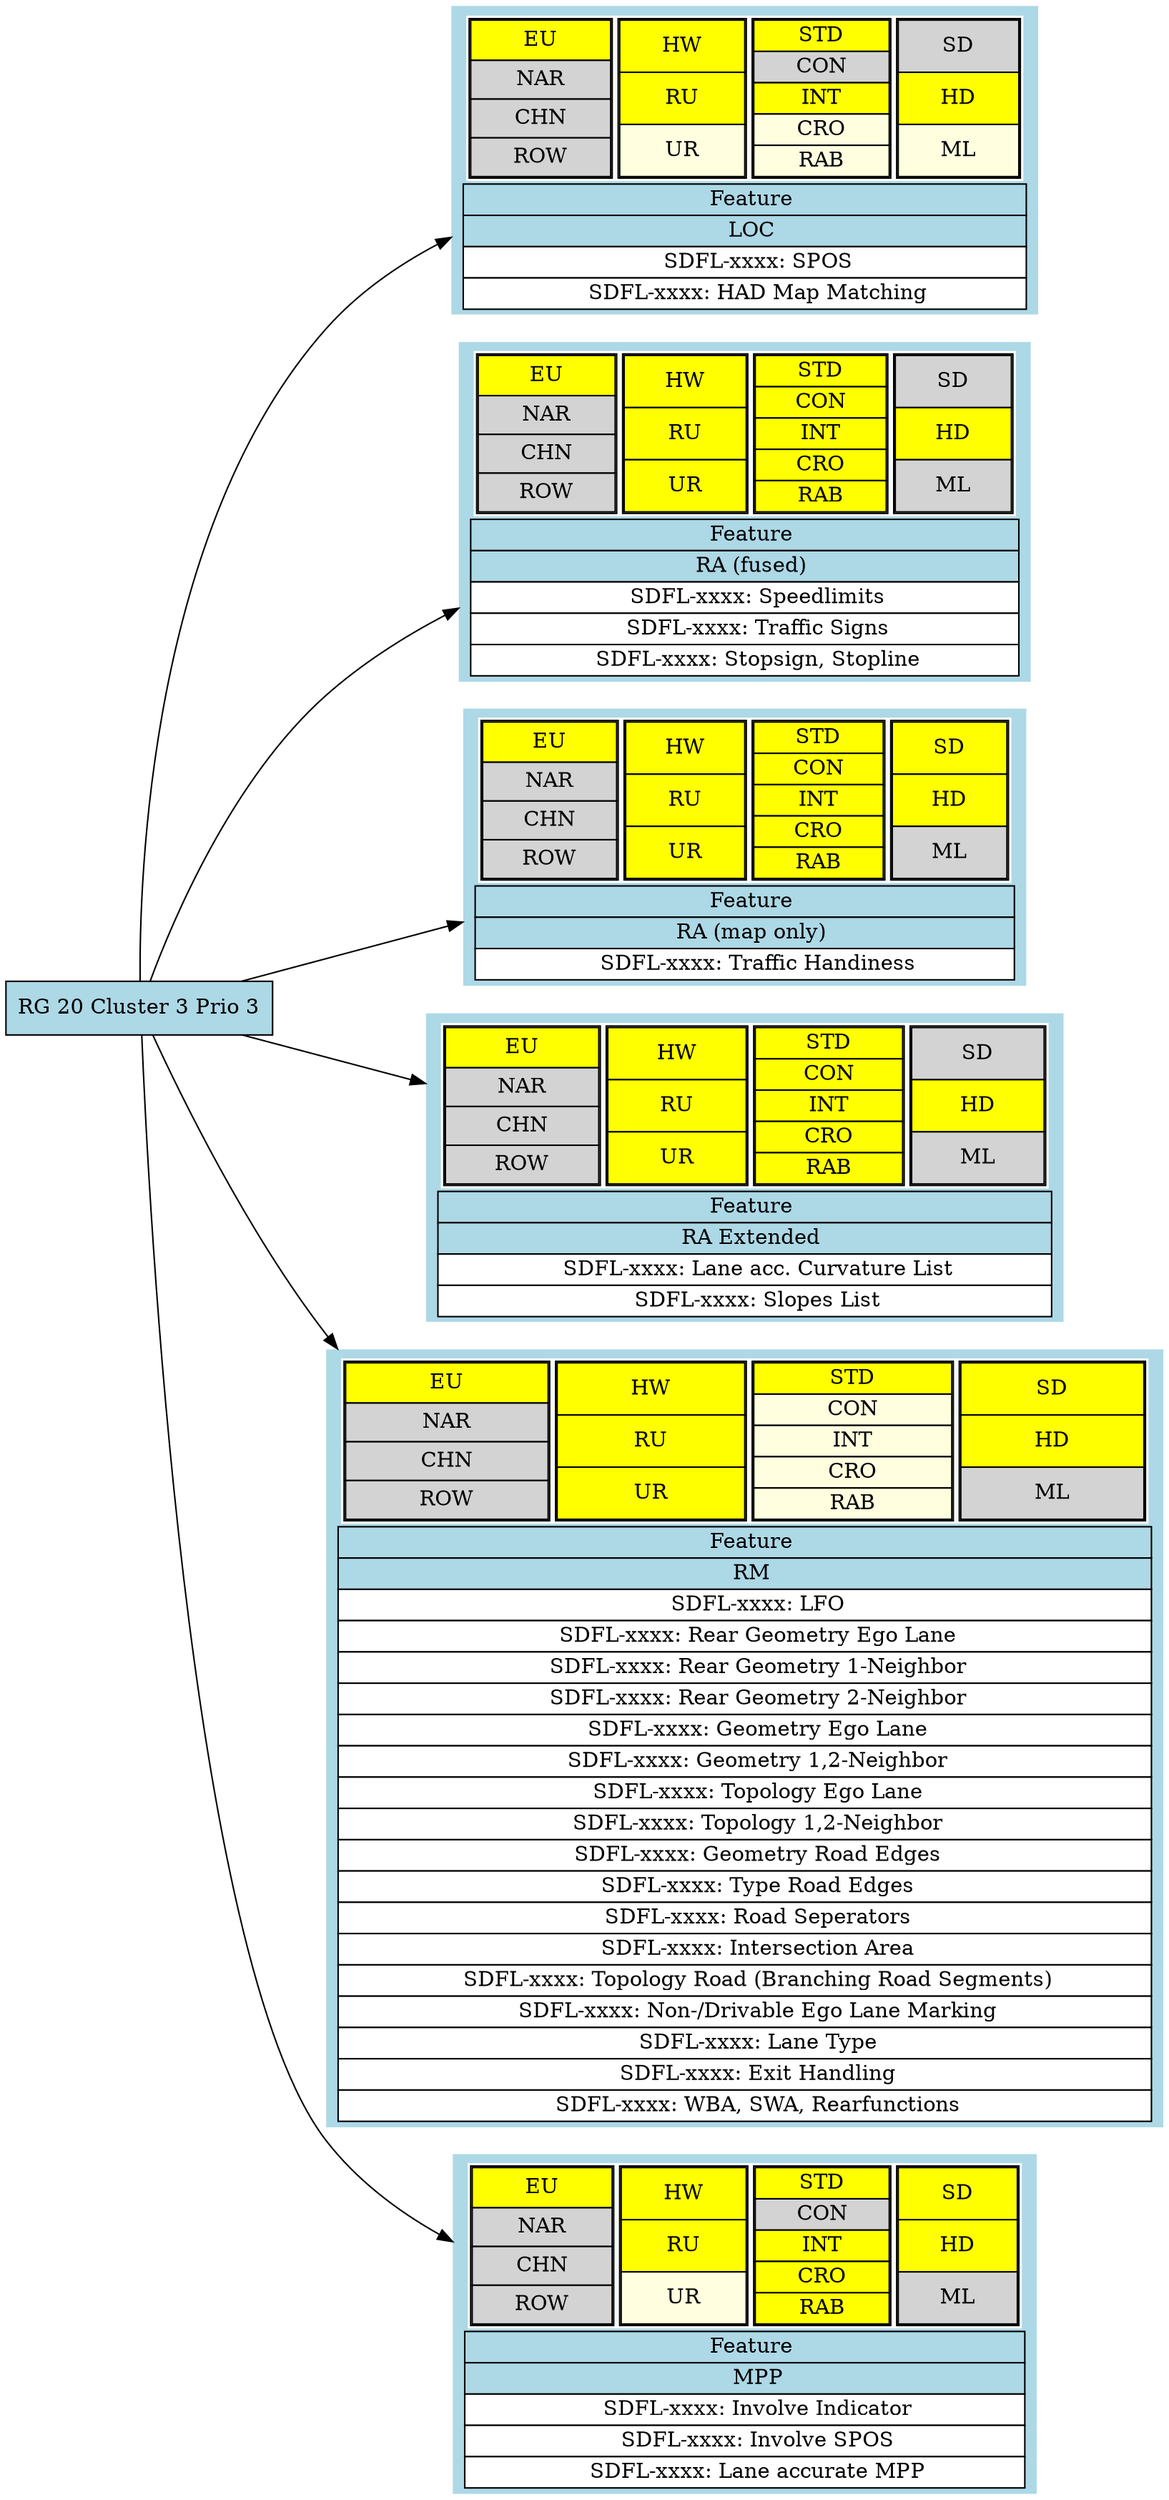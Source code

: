 digraph gCluster_3_3 {
  rankdir=LR
  style=filled;
  color=lightgrey;
  // FEATURES
  node [shape=record, style=filled, fillcolor=lightblue];

  Feature_HD_LOC_3_3
  [
      shape = none
      label = <<table border="0" cellspacing="0">
              <tr><td><table border="0" cellspacing="0">
                <tr>
                  <td port="market" border="0" bgcolor="white">
                  <table border="1" cellspacing="0">
                    <tr><td bgcolor="yellow">EU</td></tr>
                    <tr><td bgcolor="lightgrey">NAR</td></tr>
                    <tr><td bgcolor="lightgrey">CHN</td></tr>
                    <tr><td bgcolor="lightgrey">ROW</td></tr>
                  </table></td>
                  <td port="scenario" border="0" bgcolor="white">
                  <table border="1" cellspacing="0">
                    <tr><td bgcolor="yellow">HW</td></tr>
                    <tr><td bgcolor="yellow">RU</td></tr>
                    <tr><td bgcolor="lightyellow">UR</td></tr>
                  </table></td>
                  <td port="subscenario" border="0" bgcolor="white">
                  <table border="1" cellspacing="0">
                    <tr><td bgcolor="yellow">STD</td></tr>
                    <tr><td bgcolor="lightgrey">CON</td></tr>
                    <tr><td bgcolor="yellow">INT</td></tr>
                    <tr><td bgcolor="lightyellow">CRO</td></tr>
                    <tr><td bgcolor="lightyellow">RAB</td></tr>
                  </table></td>
                  <td port="resolution" border="0" bgcolor="white">
                  <table border="1" cellspacing="0">
                    <tr><td bgcolor="lightgrey">SD</td></tr>
                    <tr><td bgcolor="yellow">HD</td></tr>
                    <tr><td bgcolor="lightyellow">ML</td></tr>
                  </table></td>
                </tr>
              </table></td></tr>
              <tr>
                <td port="stereotype" border="1" bgcolor="lightblue">
                  Feature
                </td>
              </tr>
              <tr>
                <td port="plugin" border="1" bgcolor="lightblue">
                  LOC
                </td>
              </tr>
              <tr><td port="SDFL-xxxxx" border="1" bgcolor="white">
                  SDFL-xxxx: SPOS
              </td></tr>
              <tr><td port="SDFL-xxxxx" border="1" bgcolor="white">
                  SDFL-xxxx: HAD Map Matching
              </td></tr>
      </table>>
  ];

  Feature_RA_fused_3_3
  [
      shape = none
      label = <<table border="0" cellspacing="0">
              <tr><td><table border="0" cellspacing="0">
                <tr>
                  <td port="market" border="0" bgcolor="white">
                  <table border="1" cellspacing="0">
                    <tr><td bgcolor="yellow">EU</td></tr>
                    <tr><td bgcolor="lightgrey">NAR</td></tr>
                    <tr><td bgcolor="lightgrey">CHN</td></tr>
                    <tr><td bgcolor="lightgrey">ROW</td></tr>
                  </table></td>
                  <td port="scenario" border="0" bgcolor="white">
                  <table border="1" cellspacing="0">
                    <tr><td bgcolor="yellow">HW</td></tr>
                    <tr><td bgcolor="yellow">RU</td></tr>
                    <tr><td bgcolor="yellow">UR</td></tr>
                  </table></td>
                  <td port="subscenario" border="0" bgcolor="white">
                  <table border="1" cellspacing="0">
                    <tr><td bgcolor="yellow">STD</td></tr>
                    <tr><td bgcolor="yellow">CON</td></tr>
                    <tr><td bgcolor="yellow">INT</td></tr>
                    <tr><td bgcolor="yellow">CRO</td></tr>
                    <tr><td bgcolor="yellow">RAB</td></tr>
                  </table></td>
                  <td port="resolution" border="0" bgcolor="white">
                  <table border="1" cellspacing="0">
                    <tr><td bgcolor="lightgrey">SD</td></tr>
                    <tr><td bgcolor="yellow">HD</td></tr>
                    <tr><td bgcolor="lightgrey">ML</td></tr>
                  </table></td>
                </tr>
              </table></td></tr>
              <tr>
                <td port="stereotype" border="1" bgcolor="lightblue">
                  Feature
                </td>
              </tr>
              <tr>
                <td port="plugin" border="1" bgcolor="lightblue">
                  RA (fused)
                </td>
              </tr>
              <tr><td port="SDFL-xxxxx" border="1" bgcolor="white">
                  SDFL-xxxx: Speedlimits
              </td></tr>
              <tr><td port="SDFL-xxxxx" border="1" bgcolor="white">
                  SDFL-xxxx: Traffic Signs
              </td></tr>
              <tr><td port="SDFL-xxxxx" border="1" bgcolor="white">
                  SDFL-xxxx: Stopsign, Stopline
              </td></tr>
      </table>>
  ];

  Feature_RA_maponly_3_3
  [
      shape = none
      label = <<table border="0" cellspacing="0">
              <tr><td><table border="0" cellspacing="0">
                <tr>
                  <td port="market" border="0" bgcolor="white">
                  <table border="1" cellspacing="0">
                    <tr><td bgcolor="yellow">EU</td></tr>
                    <tr><td bgcolor="lightgrey">NAR</td></tr>
                    <tr><td bgcolor="lightgrey">CHN</td></tr>
                    <tr><td bgcolor="lightgrey">ROW</td></tr>
                  </table></td>
                  <td port="scenario" border="0" bgcolor="white">
                  <table border="1" cellspacing="0">
                    <tr><td bgcolor="yellow">HW</td></tr>
                    <tr><td bgcolor="yellow">RU</td></tr>
                    <tr><td bgcolor="yellow">UR</td></tr>
                  </table></td>
                  <td port="subscenario" border="0" bgcolor="white">
                  <table border="1" cellspacing="0">
                    <tr><td bgcolor="yellow">STD</td></tr>
                    <tr><td bgcolor="yellow">CON</td></tr>
                    <tr><td bgcolor="yellow">INT</td></tr>
                    <tr><td bgcolor="yellow">CRO</td></tr>
                    <tr><td bgcolor="yellow">RAB</td></tr>
                  </table></td>
                  <td port="resolution" border="0" bgcolor="white">
                  <table border="1" cellspacing="0">
                    <tr><td bgcolor="yellow">SD</td></tr>
                    <tr><td bgcolor="yellow">HD</td></tr>
                    <tr><td bgcolor="lightgrey">ML</td></tr>
                  </table></td>
                </tr>
              </table></td></tr>
              <tr>
                <td port="stereotype" border="1" bgcolor="lightblue">
                  Feature
                </td>
              </tr>
              <tr>
                <td port="plugin" border="1" bgcolor="lightblue">
                  RA (map only)
                </td>
              </tr>
              <tr><td port="SDFL-xxxxx" border="1" bgcolor="white">
                  SDFL-xxxx: Traffic Handiness
              </td></tr>
      </table>>
  ];

  Feature_RA_Extended_3_3
  [
      shape = none
      label = <<table border="0" cellspacing="0">
              <tr><td><table border="0" cellspacing="0">
                <tr>
                  <td port="market" border="0" bgcolor="white">
                  <table border="1" cellspacing="0">
                    <tr><td bgcolor="yellow">EU</td></tr>
                    <tr><td bgcolor="lightgrey">NAR</td></tr>
                    <tr><td bgcolor="lightgrey">CHN</td></tr>
                    <tr><td bgcolor="lightgrey">ROW</td></tr>
                  </table></td>
                  <td port="scenario" border="0" bgcolor="white">
                  <table border="1" cellspacing="0">
                    <tr><td bgcolor="yellow">HW</td></tr>
                    <tr><td bgcolor="yellow">RU</td></tr>
                    <tr><td bgcolor="yellow">UR</td></tr>
                  </table></td>
                  <td port="subscenario" border="0" bgcolor="white">
                  <table border="1" cellspacing="0">
                    <tr><td bgcolor="yellow">STD</td></tr>
                    <tr><td bgcolor="yellow">CON</td></tr>
                    <tr><td bgcolor="yellow">INT</td></tr>
                    <tr><td bgcolor="yellow">CRO</td></tr>
                    <tr><td bgcolor="yellow">RAB</td></tr>
                  </table></td>
                  <td port="resolution" border="0" bgcolor="white">
                  <table border="1" cellspacing="0">
                    <tr><td bgcolor="lightgrey">SD</td></tr>
                    <tr><td bgcolor="yellow">HD</td></tr>
                    <tr><td bgcolor="lightgrey">ML</td></tr>
                  </table></td>
                </tr>
              </table></td></tr>
              <tr>
                <td port="stereotype" border="1" bgcolor="lightblue">
                  Feature
                </td>
              </tr>
              <tr>
                <td port="plugin" border="1" bgcolor="lightblue">
                  RA Extended
                </td>
              </tr>
              <tr><td port="SDFL-xxxxx" border="1" bgcolor="white">
                  SDFL-xxxx: Lane acc. Curvature List
              </td></tr>
              <tr><td port="SDFL-xxxxx" border="1" bgcolor="white">
                  SDFL-xxxx: Slopes List
              </td></tr>
      </table>>
  ];

  Feature_RM_3_3
  [
      shape = none
      label = <<table border="0" cellspacing="0">
              <tr><td><table border="0" cellspacing="0">
                <tr>
                  <td port="market" border="0" bgcolor="white">
                  <table border="1" cellspacing="0">
                    <tr><td bgcolor="yellow">EU</td></tr>
                    <tr><td bgcolor="lightgrey">NAR</td></tr>
                    <tr><td bgcolor="lightgrey">CHN</td></tr>
                    <tr><td bgcolor="lightgrey">ROW</td></tr>
                  </table></td>
                  <td port="scenario" border="0" bgcolor="white">
                  <table border="1" cellspacing="0">
                    <tr><td bgcolor="yellow">HW</td></tr>
                    <tr><td bgcolor="yellow">RU</td></tr>
                    <tr><td bgcolor="yellow">UR</td></tr>
                  </table></td>
                  <td port="subscenario" border="0" bgcolor="white">
                  <table border="1" cellspacing="0">
                    <tr><td bgcolor="yellow">STD</td></tr>
                    <tr><td bgcolor="lightyellow">CON</td></tr>
                    <tr><td bgcolor="lightyellow">INT</td></tr>
                    <tr><td bgcolor="lightyellow">CRO</td></tr>
                    <tr><td bgcolor="lightyellow">RAB</td></tr>
                  </table></td>
                  <td port="resolution" border="0" bgcolor="white">
                  <table border="1" cellspacing="0">
                    <tr><td bgcolor="yellow">SD</td></tr>
                    <tr><td bgcolor="yellow">HD</td></tr>
                    <tr><td bgcolor="lightgrey">ML</td></tr>
                  </table></td>
                </tr>
              </table></td></tr>
              <tr>
                <td port="stereotype" border="1" bgcolor="lightblue">
                  Feature
                </td>
              </tr>
              <tr>
                <td port="plugin" border="1" bgcolor="lightblue">
                  RM
                </td>
              </tr>
              <tr><td port="SDFL-xxxxx" border="1" bgcolor="white">
                  SDFL-xxxx: LFO
              </td></tr>
              <tr><td port="SDFL-xxxxx" border="1" bgcolor="white">
                  SDFL-xxxx: Rear Geometry Ego Lane
              </td></tr>
              <tr><td port="SDFL-xxxxx" border="1" bgcolor="white">
                  SDFL-xxxx: Rear Geometry 1-Neighbor
              </td></tr>
              <tr><td port="SDFL-xxxxx" border="1" bgcolor="white">
                  SDFL-xxxx: Rear Geometry 2-Neighbor
              </td></tr>
              <tr><td port="SDFL-xxxxx" border="1" bgcolor="white">
                  SDFL-xxxx: Geometry Ego Lane
              </td></tr>
              <tr><td port="SDFL-xxxxx" border="1" bgcolor="white">
                  SDFL-xxxx: Geometry 1,2-Neighbor
              </td></tr>
              <tr><td port="SDFL-xxxxx" border="1" bgcolor="white">
                  SDFL-xxxx: Topology Ego Lane
              </td></tr>
              <tr><td port="SDFL-xxxxx" border="1" bgcolor="white">
                  SDFL-xxxx: Topology 1,2-Neighbor
              </td></tr>
              <tr><td port="SDFL-xxxxx" border="1" bgcolor="white">
                  SDFL-xxxx: Geometry Road Edges
              </td></tr>
              <tr><td port="SDFL-xxxxx" border="1" bgcolor="white">
                  SDFL-xxxx: Type Road Edges
              </td></tr>
              <tr><td port="SDFL-xxxxx" border="1" bgcolor="white">
                  SDFL-xxxx: Road Seperators
              </td></tr>
              <tr><td port="SDFL-xxxxx" border="1" bgcolor="white">
                  SDFL-xxxx: Intersection Area
              </td></tr>
              <tr><td port="SDFL-xxxxx" border="1" bgcolor="white">
                  SDFL-xxxx: Topology Road (Branching Road Segments)
              </td></tr>
              <tr><td port="SDFL-xxxxx" border="1" bgcolor="white">
                  SDFL-xxxx: Non-/Drivable Ego Lane Marking
              </td></tr>
              <tr><td port="SDFL-xxxxx" border="1" bgcolor="white">
                  SDFL-xxxx: Lane Type
              </td></tr>
              <tr><td port="SDFL-xxxxx" border="1" bgcolor="white">
                  SDFL-xxxx: Exit Handling
              </td></tr>
              <tr><td port="SDFL-xxxxx" border="1" bgcolor="white">
                  SDFL-xxxx: WBA, SWA, Rearfunctions
              </td></tr>
      </table>>
  ];

  Feature_MPP_3_3
  [
      shape = none
      label = <<table border="0" cellspacing="0">
              <tr><td><table border="0" cellspacing="0">
                <tr>
                  <td port="market" border="0" bgcolor="white">
                  <table border="1" cellspacing="0">
                    <tr><td bgcolor="yellow">EU</td></tr>
                    <tr><td bgcolor="lightgrey">NAR</td></tr>
                    <tr><td bgcolor="lightgrey">CHN</td></tr>
                    <tr><td bgcolor="lightgrey">ROW</td></tr>
                  </table></td>
                  <td port="scenario" border="0" bgcolor="white">
                  <table border="1" cellspacing="0">
                    <tr><td bgcolor="yellow">HW</td></tr>
                    <tr><td bgcolor="yellow">RU</td></tr>
                    <tr><td bgcolor="lightyellow">UR</td></tr>
                  </table></td>
                  <td port="subscenario" border="0" bgcolor="white">
                  <table border="1" cellspacing="0">
                    <tr><td bgcolor="yellow">STD</td></tr>
                    <tr><td bgcolor="lightgrey">CON</td></tr>
                    <tr><td bgcolor="yellow">INT</td></tr>
                    <tr><td bgcolor="yellow">CRO</td></tr>
                    <tr><td bgcolor="yellow">RAB</td></tr>
                  </table></td>
                  <td port="resolution" border="0" bgcolor="white">
                  <table border="1" cellspacing="0">
                    <tr><td bgcolor="yellow">SD</td></tr>
                    <tr><td bgcolor="yellow">HD</td></tr>
                    <tr><td bgcolor="lightgrey">ML</td></tr>
                  </table></td>
                </tr>
              </table></td></tr>
              <tr>
                <td port="stereotype" border="1" bgcolor="lightblue">
                  Feature
                </td>
              </tr>
              <tr>
                <td port="plugin" border="1" bgcolor="lightblue">
                    MPP
                </td>
              </tr>
              <tr><td port="SDFL-xxxxx" border="1" bgcolor="white">
                  SDFL-xxxx: Involve Indicator
              </td></tr>
              <tr><td port="SDFL-xxxxx" border="1" bgcolor="white">
                  SDFL-xxxx: Involve SPOS
              </td></tr>
              <tr><td port="SDFL-xxxxx" border="1" bgcolor="white">
                  SDFL-xxxx: Lane accurate MPP
              </td></tr>
      </table>>
  ];

  Cluster_3_3  -> Feature_HD_LOC_3_3;
  Cluster_3_3  -> Feature_RA_fused_3_3;
  Cluster_3_3  -> Feature_RA_maponly_3_3;
  Cluster_3_3  -> Feature_RA_Extended_3_3;
  Cluster_3_3  -> Feature_RM_3_3;
  Cluster_3_3  -> Feature_MPP_3_3;

  Cluster_3_3 [label="RG 20 Cluster 3 Prio 3"]

}
